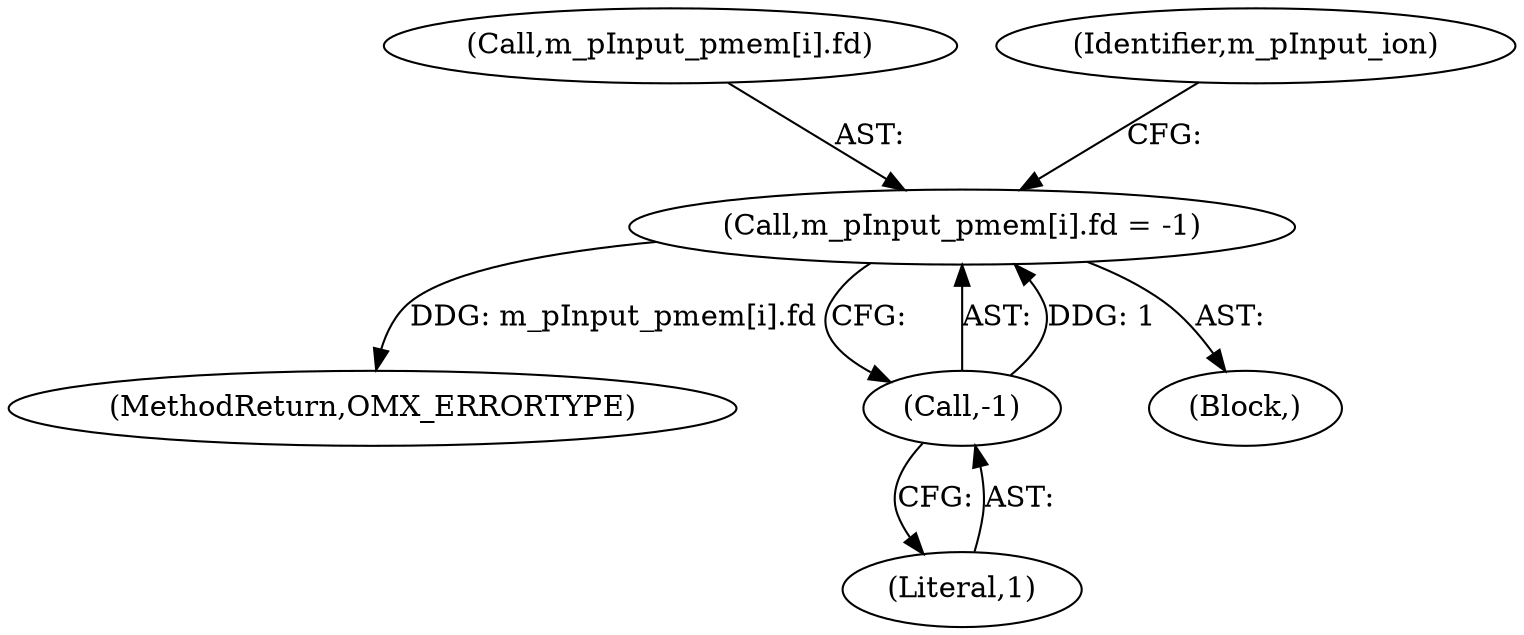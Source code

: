 digraph "0_Android_d575ecf607056d8e3328ef2eb56c52e98f81e87d@array" {
"1000232" [label="(Call,m_pInput_pmem[i].fd = -1)"];
"1000238" [label="(Call,-1)"];
"1000233" [label="(Call,m_pInput_pmem[i].fd)"];
"1000548" [label="(MethodReturn,OMX_ERRORTYPE)"];
"1000232" [label="(Call,m_pInput_pmem[i].fd = -1)"];
"1000231" [label="(Block,)"];
"1000238" [label="(Call,-1)"];
"1000239" [label="(Literal,1)"];
"1000243" [label="(Identifier,m_pInput_ion)"];
"1000232" -> "1000231"  [label="AST: "];
"1000232" -> "1000238"  [label="CFG: "];
"1000233" -> "1000232"  [label="AST: "];
"1000238" -> "1000232"  [label="AST: "];
"1000243" -> "1000232"  [label="CFG: "];
"1000232" -> "1000548"  [label="DDG: m_pInput_pmem[i].fd"];
"1000238" -> "1000232"  [label="DDG: 1"];
"1000238" -> "1000239"  [label="CFG: "];
"1000239" -> "1000238"  [label="AST: "];
}
